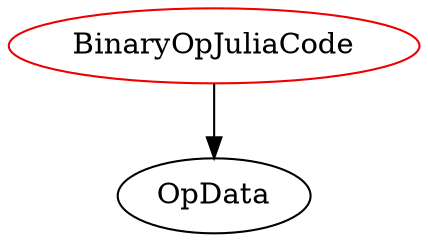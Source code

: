 digraph binaryopjuliacode{
BinaryOpJuliaCode	[shape=oval, color=red2, label="BinaryOpJuliaCode"];
BinaryOpJuliaCode -> OpData;
}
